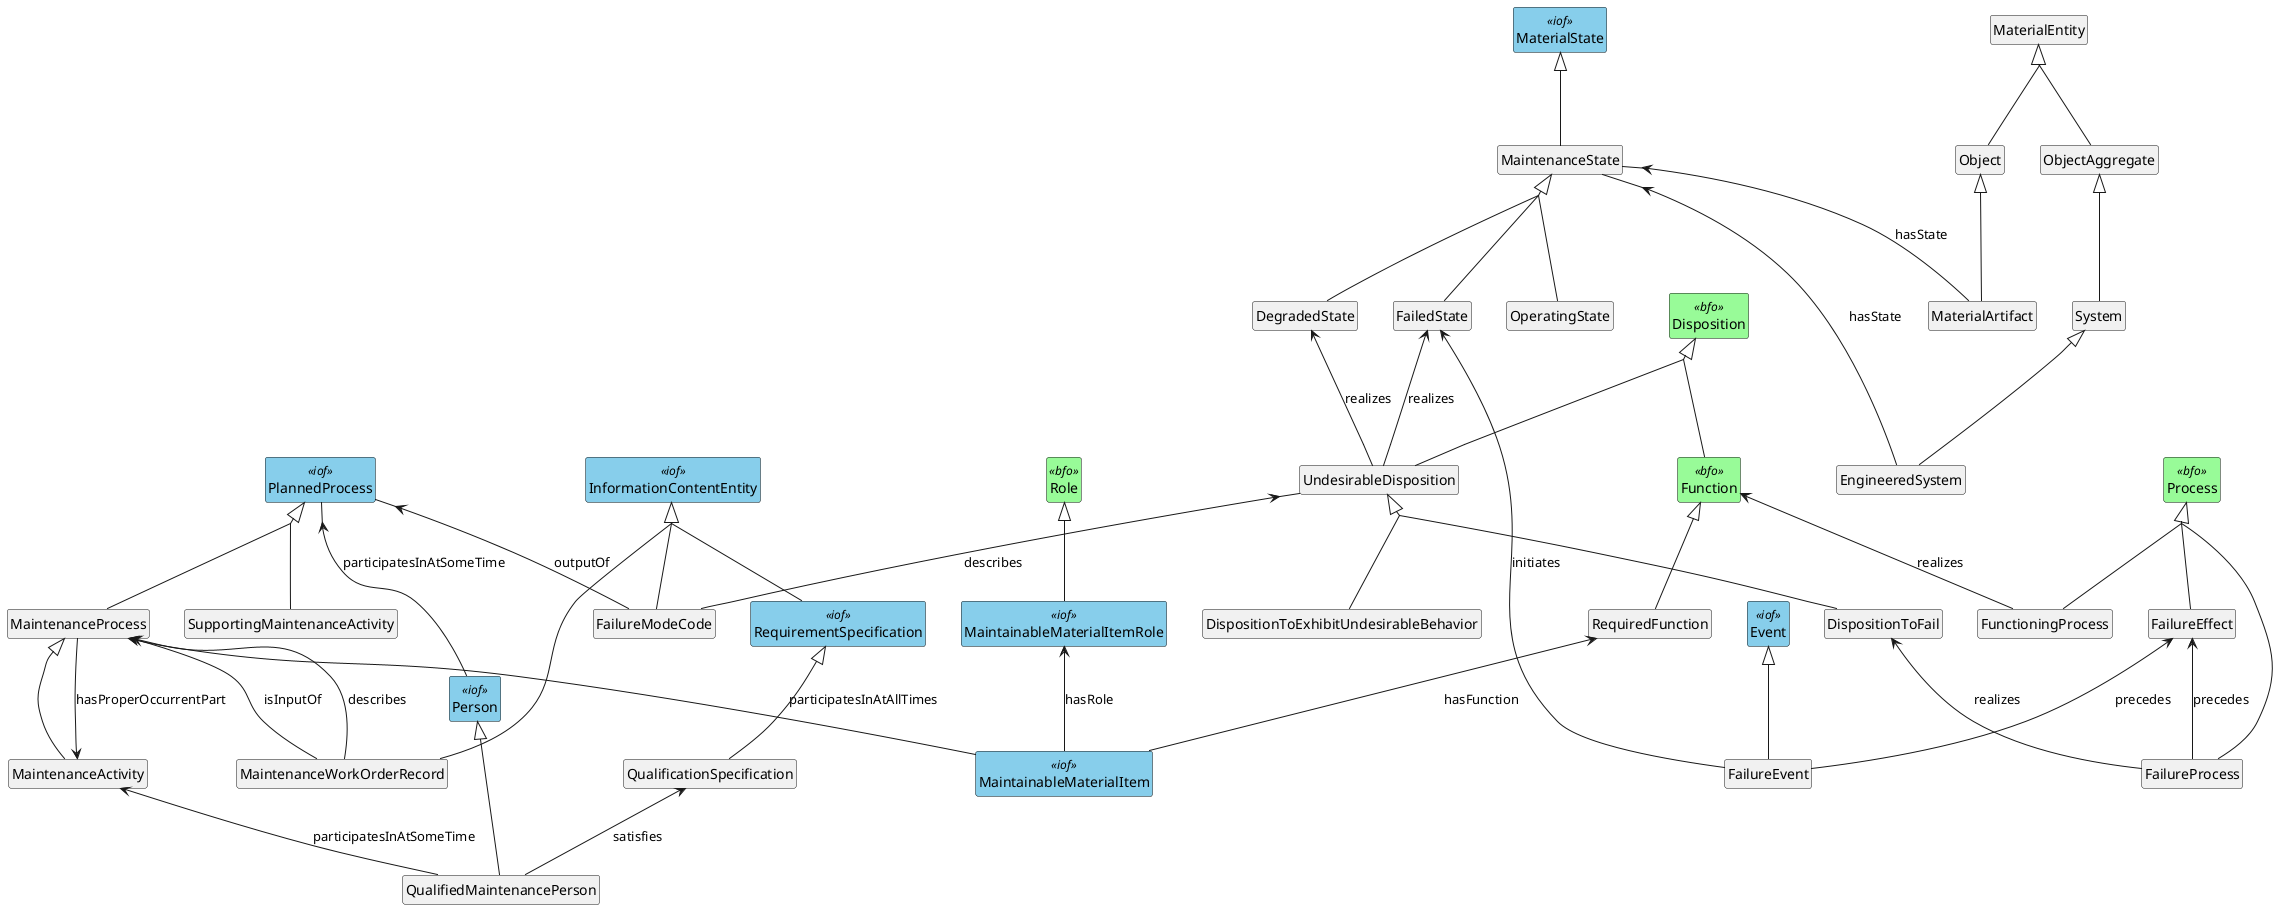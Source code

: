 @startuml

'skinparam ranksep 10.0
hide empty members
hide circle
skinparam groupInheritance 2
skinparam class {
  BackgroundColor<<iof>> SkyBlue
  BackgroundColor<<bfo>> PaleGreen
}

class DegradedState
class Disposition <<bfo>>
class DispositionToExhibitUndesirableBehavior
class DispositionToFail
class Event <<iof>>
class FailedState
class FailureEffect
class FailureEvent
class FailureModeCode
class FailureProcess
class Function <<bfo>>
class FunctioningProcess
class InformationContentEntity <<iof>>
class MaintainableMaterialItem <<iof>>
class MaintainableMaterialItemRole <<iof>>
class MaintenanceActivity
class MaintenanceProcess
class MaintenanceState
class MaintenanceWorkOrderRecord
class MaterialArtifact
class MaterialEntity
class MaterialState <<iof>>
class Object
class ObjectAggregate
class OperatingState
class Person <<iof>>
class PlannedProcess <<iof>>
class Process <<bfo>>
class QualificationSpecification
class QualifiedMaintenancePerson
class RequiredFunction
class RequirementSpecification <<iof>>
class Role <<bfo>>
class SupportingMaintenanceActivity
class System
class UndesirableDisposition

DegradedState                           -u-|> MaintenanceState
DispositionToExhibitUndesirableBehavior -u-|> UndesirableDisposition
DispositionToFail                       -u-|> UndesirableDisposition
EngineeredSystem                        -l->  MaintenanceState             : hasState
EngineeredSystem                        -u-|> System
FailedState                             -u-|> MaintenanceState
FailureEffect                           -u-|> Process
FailureEvent                            -u->  FailedState                  : initiates
FailureEvent                            -u->  FailureEffect                : precedes
FailureEvent                            -u-|> Event
FailureModeCode                         -u->  PlannedProcess               : outputOf
FailureModeCode                         -u->  UndesirableDisposition       : describes
FailureModeCode                         -u-|> InformationContentEntity
FailureProcess                          -u->  DispositionToFail            : realizes
FailureProcess                          -u->  FailureEffect                : precedes
FailureProcess                          -u-|> Process
Function                                -u-|> Disposition
FunctioningProcess                      -u->  Function                     : realizes
FunctioningProcess                      -u-|> Process
MaintainableMaterialItem                -u->  MaintainableMaterialItemRole : hasRole
MaintainableMaterialItem                -u->  MaintenanceProcess           : participatesInAtAllTimes
MaintainableMaterialItem                -u->  RequiredFunction             : hasFunction
MaintainableMaterialItemRole            -u-|> Role
MaintenanceActivity                     -u-|> MaintenanceProcess
MaintenanceProcess                      -u->  MaintenanceActivity          : hasProperOccurrentPart
MaintenanceProcess                      -u-|> PlannedProcess
MaintenanceState                        -u-|> MaterialState
MaintenanceWorkOrderRecord              -u->  MaintenanceProcess           : describes
MaintenanceWorkOrderRecord              -u->  MaintenanceProcess           : isInputOf
MaintenanceWorkOrderRecord              -u-|> InformationContentEntity
MaterialArtifact                        -u->  MaintenanceState             : hasState
MaterialArtifact                        -u-|> Object
Object                                  -u-|> MaterialEntity
ObjectAggregate                         -u-|> MaterialEntity
OperatingState                          -u-|> MaintenanceState
Person                                  -u->  PlannedProcess               : participatesInAtSomeTime
QualificationSpecification              -u-|> RequirementSpecification
QualifiedMaintenancePerson              -u->  MaintenanceActivity          : participatesInAtSomeTime
QualifiedMaintenancePerson              -u->  QualificationSpecification   : satisfies
QualifiedMaintenancePerson              -u-|> Person
RequiredFunction                        -u-|> Function
RequirementSpecification                -u-|> InformationContentEntity
SupportingMaintenanceActivity           -u-|> PlannedProcess
System                                  -u-|> ObjectAggregate
UndesirableDisposition                  -u->  DegradedState                : realizes
UndesirableDisposition                  -u->  FailedState                  : realizes
UndesirableDisposition                  -u-|> Disposition

@enduml
